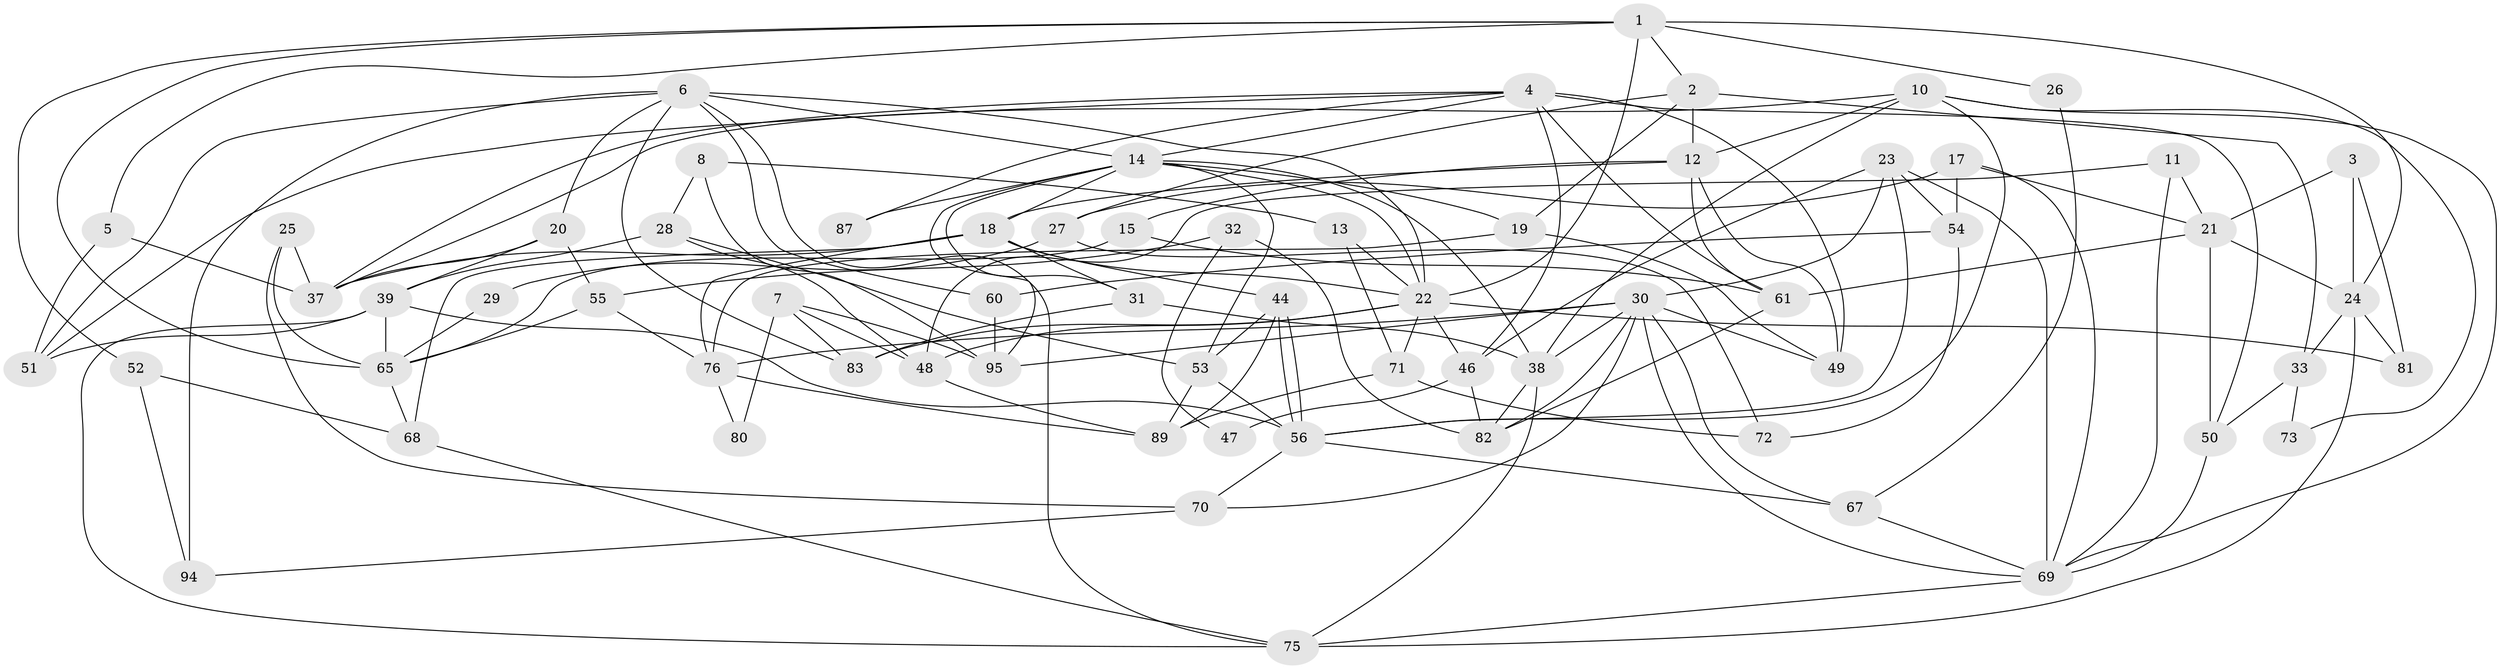 // Generated by graph-tools (version 1.1) at 2025/52/02/27/25 19:52:01]
// undirected, 66 vertices, 155 edges
graph export_dot {
graph [start="1"]
  node [color=gray90,style=filled];
  1 [super="+86"];
  2 [super="+59"];
  3;
  4 [super="+43"];
  5;
  6 [super="+9"];
  7;
  8;
  10 [super="+35"];
  11 [super="+92"];
  12 [super="+16"];
  13;
  14 [super="+77"];
  15;
  17;
  18 [super="+36"];
  19 [super="+34"];
  20 [super="+45"];
  21 [super="+62"];
  22 [super="+84"];
  23 [super="+40"];
  24 [super="+63"];
  25;
  26;
  27;
  28;
  29;
  30 [super="+42"];
  31;
  32;
  33;
  37;
  38 [super="+88"];
  39 [super="+41"];
  44;
  46;
  47;
  48 [super="+74"];
  49 [super="+79"];
  50 [super="+57"];
  51;
  52;
  53 [super="+58"];
  54;
  55;
  56 [super="+64"];
  60;
  61;
  65 [super="+66"];
  67;
  68;
  69 [super="+85"];
  70;
  71;
  72 [super="+93"];
  73;
  75 [super="+90"];
  76 [super="+78"];
  80;
  81;
  82 [super="+91"];
  83;
  87;
  89;
  94;
  95;
  1 -- 52;
  1 -- 22;
  1 -- 2;
  1 -- 5;
  1 -- 24;
  1 -- 26;
  1 -- 65;
  2 -- 33;
  2 -- 19;
  2 -- 27;
  2 -- 12;
  3 -- 21;
  3 -- 81;
  3 -- 24;
  4 -- 46;
  4 -- 37;
  4 -- 49 [weight=2];
  4 -- 51;
  4 -- 61;
  4 -- 50;
  4 -- 87;
  4 -- 14;
  5 -- 37;
  5 -- 51;
  6 -- 22;
  6 -- 51;
  6 -- 83;
  6 -- 20;
  6 -- 75;
  6 -- 60;
  6 -- 94;
  6 -- 14;
  7 -- 95;
  7 -- 83;
  7 -- 80;
  7 -- 48;
  8 -- 13;
  8 -- 28;
  8 -- 95;
  10 -- 37;
  10 -- 38;
  10 -- 56;
  10 -- 12;
  10 -- 73;
  10 -- 69;
  11 -- 69;
  11 -- 21;
  11 -- 48;
  12 -- 15;
  12 -- 18;
  12 -- 49;
  12 -- 61;
  13 -- 71;
  13 -- 22;
  14 -- 87;
  14 -- 95;
  14 -- 38;
  14 -- 18;
  14 -- 19;
  14 -- 53;
  14 -- 22;
  14 -- 31;
  15 -- 61;
  15 -- 65;
  17 -- 27;
  17 -- 54;
  17 -- 69;
  17 -- 21;
  18 -- 37;
  18 -- 44;
  18 -- 68;
  18 -- 22;
  18 -- 31;
  18 -- 76;
  19 -- 76;
  19 -- 49;
  20 -- 37;
  20 -- 39 [weight=2];
  20 -- 55;
  21 -- 50 [weight=2];
  21 -- 24;
  21 -- 61;
  22 -- 81;
  22 -- 46;
  22 -- 48;
  22 -- 83;
  22 -- 71;
  23 -- 46;
  23 -- 69 [weight=2];
  23 -- 54;
  23 -- 30;
  23 -- 56;
  24 -- 33;
  24 -- 81;
  24 -- 75;
  25 -- 70;
  25 -- 37;
  25 -- 65;
  26 -- 67;
  27 -- 29;
  27 -- 72;
  28 -- 48;
  28 -- 39;
  28 -- 53;
  29 -- 65;
  30 -- 95;
  30 -- 69;
  30 -- 67;
  30 -- 82;
  30 -- 49;
  30 -- 38;
  30 -- 70;
  30 -- 76;
  31 -- 83;
  31 -- 38;
  32 -- 55;
  32 -- 82;
  32 -- 47;
  33 -- 73;
  33 -- 50;
  38 -- 82;
  38 -- 75;
  39 -- 75;
  39 -- 51;
  39 -- 56;
  39 -- 65;
  44 -- 56;
  44 -- 56;
  44 -- 89;
  44 -- 53;
  46 -- 82;
  46 -- 47;
  48 -- 89;
  50 -- 69;
  52 -- 68;
  52 -- 94;
  53 -- 56;
  53 -- 89;
  54 -- 60;
  54 -- 72;
  55 -- 65;
  55 -- 76;
  56 -- 67;
  56 -- 70;
  60 -- 95;
  61 -- 82;
  65 -- 68;
  67 -- 69;
  68 -- 75;
  69 -- 75;
  70 -- 94;
  71 -- 89;
  71 -- 72 [weight=2];
  76 -- 80;
  76 -- 89;
}
